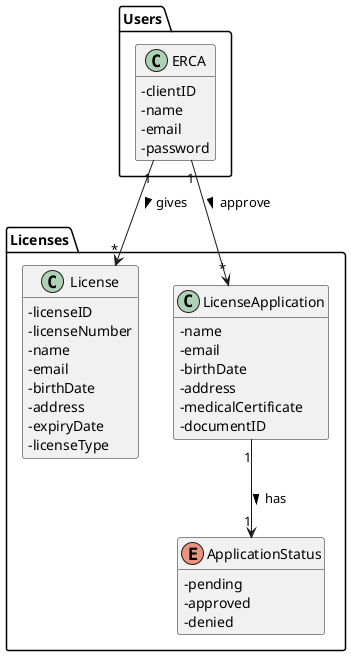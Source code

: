 @startuml
'https://plantuml.com/class-diagram
hide methods
skinparam classAttributeIconSize 0




package Users{
class ERCA{
-clientID
-name
-email
-password
}

}

package Licenses{
class License{
-licenseID
-licenseNumber
-name
-email
-birthDate
-address
-expiryDate
-licenseType
}
class LicenseApplication{
-name
-email
-birthDate
-address
-medicalCertificate
-documentID
}
enum ApplicationStatus{
-pending
-approved
-denied
}
}


ERCA "1"-->"*" License : gives >
ERCA "1"-->"*" LicenseApplication : approve >
LicenseApplication "1" --> "1" ApplicationStatus: has >

@enduml